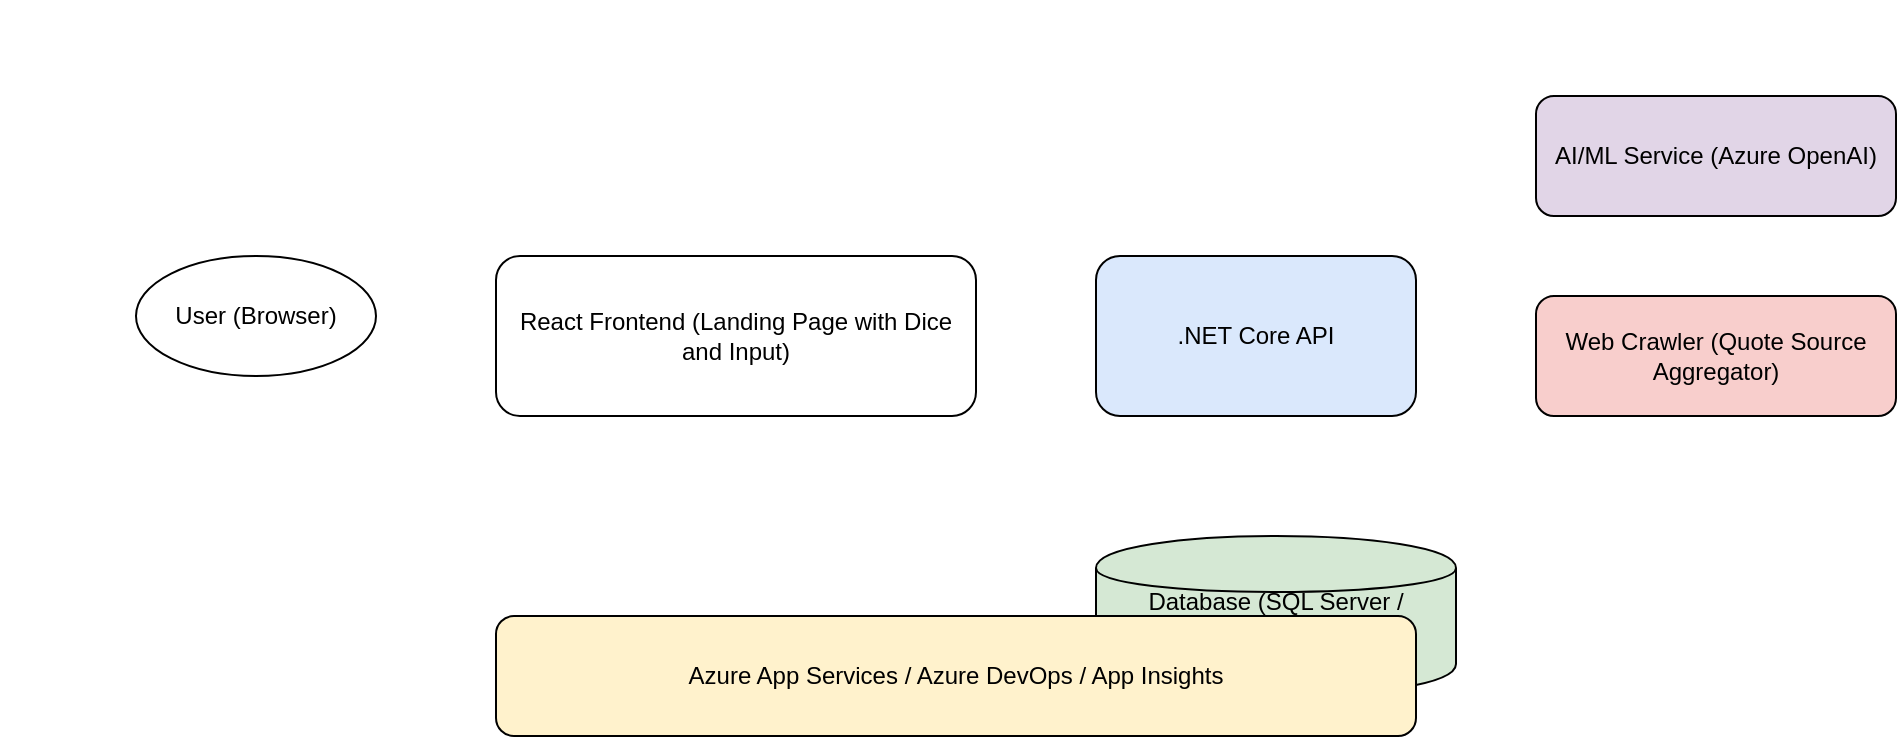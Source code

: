 <mxfile>
  <diagram name="AI Quote WebApp Architecture" id="diagram1">
    <mxGraphModel dx="1422" dy="794" grid="1" gridSize="10" guides="1" tooltips="1" connect="1" arrows="1" fold="1" page="1" pageScale="1" pageWidth="827" pageHeight="1169" math="0" shadow="0">
      <root>
        <mxCell id="0"/>
        <mxCell id="1" parent="0"/>
        
        <!-- User -->
        <mxCell id="2" value="User (Browser)" style="shape=ellipse;whiteSpace=wrap;html=1;" vertex="1" parent="1">
          <mxGeometry x="60" y="120" width="120" height="60" as="geometry"/>
        </mxCell>

        <!-- React Frontend -->
        <mxCell id="3" value="React Frontend (Landing Page with Dice and Input)" style="shape=rectangle;whiteSpace=wrap;html=1;rounded=1;" vertex="1" parent="1">
          <mxGeometry x="240" y="120" width="240" height="80" as="geometry"/>
        </mxCell>

        <!-- .NET Core API -->
        <mxCell id="4" value=".NET Core API" style="shape=rectangle;whiteSpace=wrap;html=1;rounded=1;fillColor=#dae8fc;" vertex="1" parent="1">
          <mxGeometry x="540" y="120" width="160" height="80" as="geometry"/>
        </mxCell>

        <!-- AI/ML Module -->
        <mxCell id="5" value="AI/ML Service (Azure OpenAI)" style="shape=rectangle;whiteSpace=wrap;html=1;rounded=1;fillColor=#e1d5e7;" vertex="1" parent="1">
          <mxGeometry x="760" y="40" width="180" height="60" as="geometry"/>
        </mxCell>

        <!-- Web Crawler -->
        <mxCell id="6" value="Web Crawler
(Quote Source Aggregator)" style="shape=rectangle;whiteSpace=wrap;html=1;rounded=1;fillColor=#f8cecc;" vertex="1" parent="1">
          <mxGeometry x="760" y="140" width="180" height="60" as="geometry"/>
        </mxCell>

        <!-- Database -->
        <mxCell id="7" value="Database (SQL Server / MongoDB)" style="shape=cylinder;whiteSpace=wrap;html=1;fillColor=#d5e8d4;" vertex="1" parent="1">
          <mxGeometry x="540" y="260" width="180" height="80" as="geometry"/>
        </mxCell>

        <!-- Azure Services -->
        <mxCell id="8" value="Azure App Services / Azure DevOps / App Insights" style="shape=rectangle;whiteSpace=wrap;html=1;rounded=1;fillColor=#fff2cc;" vertex="1" parent="1">
          <mxGeometry x="240" y="300" width="460" height="60" as="geometry"/>
        </mxCell>

        <!-- Edges -->
        <mxCell id="9" style="endArrow=block;html=1;" edge="1" parent="1" source="2" target="3"/>
        <mxCell id="10" style="endArrow=block;html=1;" edge="1" parent="1" source="3" target="4"/>
        <mxCell id="11" style="endArrow=block;html=1;" edge="1" parent="1" source="4" target="5"/>
        <mxCell id="12" style="endArrow=block;html=1;" edge="1" parent="1" source="4" target="6"/>
        <mxCell id="13" style="endArrow=block;html=1;" edge="1" parent="1" source="4" target="7"/>
        <mxCell id="14" style="endArrow=block;html=1;" edge="1" parent="1" source="7" target="5"/>
        <mxCell id="15" style="endArrow=block;html=1;" edge="1" parent="1" source="4" target="8"/>
      </root>
    </mxGraphModel>
  </diagram>
</mxfile>
